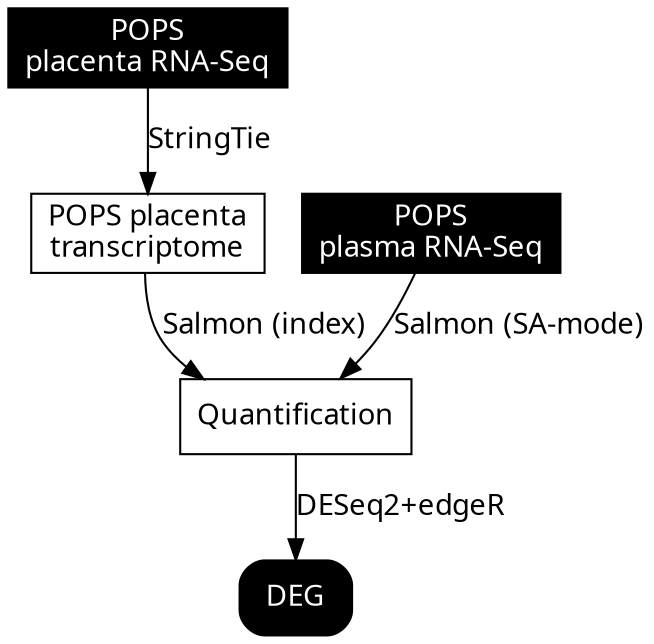 digraph G {
  node [fontname = "Handlee", color=black, fontcolor=black];
  edge [fontname = "Handlee", color=black, fontcolor=black];

  placenta[
    label = "POPS\nplacenta RNA-Seq";
    shape = rect;
    style = filled;
    fontcolor = white;
  ];
  plasma [
    label = "POPS\nplasma RNA-Seq";
    shape = rect;
    style = filled;
    fontcolor = white;
  ];
  deg_pops [
    label = "DEG";
    shape = rect;
    style = "rounded,filled";
    fontcolor = white;
  ];
  pops[
    label = "POPS placenta\ntranscriptome";
    shape = rect;
    color = black;
    fontcolor = black;
  ];
  quant_pops [
    label = "Quantification";
    shape = rect;
  ];

  placenta-> pops[label="StringTie"];
  pops-> quant_pops[label="Salmon (index)"];
  quant_pops-> deg_pops[label="DESeq2+edgeR"];

  plasma -> quant_pops[label="Salmon (SA-mode)"]

  /*
  {rank=same; gtex chess placenta} 
  {rank=same; dep best4} */
}
